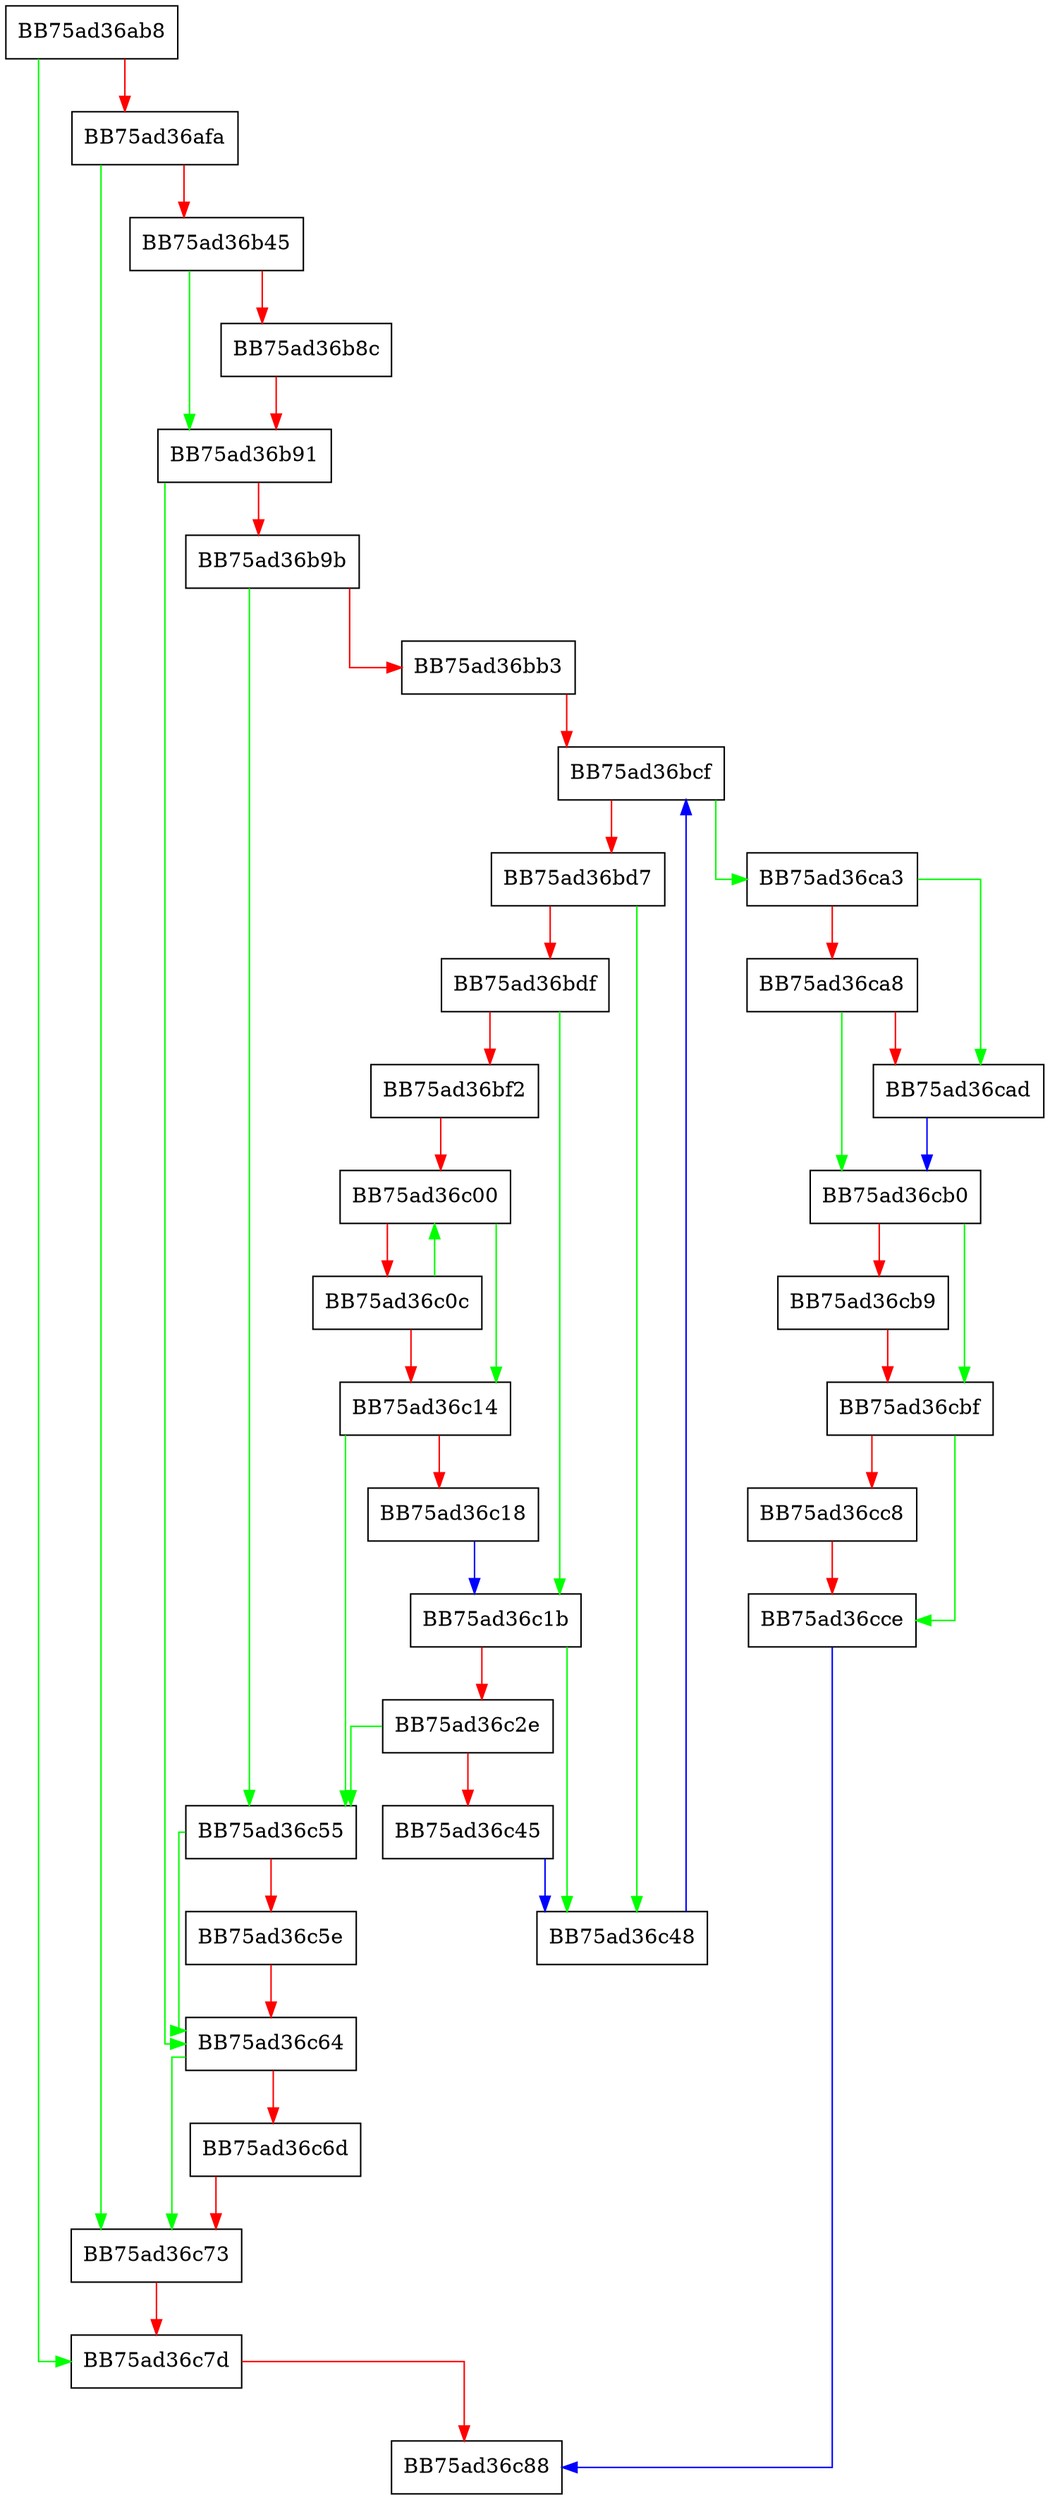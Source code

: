 digraph hasVSInfoDetails {
  node [shape="box"];
  graph [splines=ortho];
  BB75ad36ab8 -> BB75ad36c7d [color="green"];
  BB75ad36ab8 -> BB75ad36afa [color="red"];
  BB75ad36afa -> BB75ad36c73 [color="green"];
  BB75ad36afa -> BB75ad36b45 [color="red"];
  BB75ad36b45 -> BB75ad36b91 [color="green"];
  BB75ad36b45 -> BB75ad36b8c [color="red"];
  BB75ad36b8c -> BB75ad36b91 [color="red"];
  BB75ad36b91 -> BB75ad36c64 [color="green"];
  BB75ad36b91 -> BB75ad36b9b [color="red"];
  BB75ad36b9b -> BB75ad36c55 [color="green"];
  BB75ad36b9b -> BB75ad36bb3 [color="red"];
  BB75ad36bb3 -> BB75ad36bcf [color="red"];
  BB75ad36bcf -> BB75ad36ca3 [color="green"];
  BB75ad36bcf -> BB75ad36bd7 [color="red"];
  BB75ad36bd7 -> BB75ad36c48 [color="green"];
  BB75ad36bd7 -> BB75ad36bdf [color="red"];
  BB75ad36bdf -> BB75ad36c1b [color="green"];
  BB75ad36bdf -> BB75ad36bf2 [color="red"];
  BB75ad36bf2 -> BB75ad36c00 [color="red"];
  BB75ad36c00 -> BB75ad36c14 [color="green"];
  BB75ad36c00 -> BB75ad36c0c [color="red"];
  BB75ad36c0c -> BB75ad36c00 [color="green"];
  BB75ad36c0c -> BB75ad36c14 [color="red"];
  BB75ad36c14 -> BB75ad36c55 [color="green"];
  BB75ad36c14 -> BB75ad36c18 [color="red"];
  BB75ad36c18 -> BB75ad36c1b [color="blue"];
  BB75ad36c1b -> BB75ad36c48 [color="green"];
  BB75ad36c1b -> BB75ad36c2e [color="red"];
  BB75ad36c2e -> BB75ad36c55 [color="green"];
  BB75ad36c2e -> BB75ad36c45 [color="red"];
  BB75ad36c45 -> BB75ad36c48 [color="blue"];
  BB75ad36c48 -> BB75ad36bcf [color="blue"];
  BB75ad36c55 -> BB75ad36c64 [color="green"];
  BB75ad36c55 -> BB75ad36c5e [color="red"];
  BB75ad36c5e -> BB75ad36c64 [color="red"];
  BB75ad36c64 -> BB75ad36c73 [color="green"];
  BB75ad36c64 -> BB75ad36c6d [color="red"];
  BB75ad36c6d -> BB75ad36c73 [color="red"];
  BB75ad36c73 -> BB75ad36c7d [color="red"];
  BB75ad36c7d -> BB75ad36c88 [color="red"];
  BB75ad36ca3 -> BB75ad36cad [color="green"];
  BB75ad36ca3 -> BB75ad36ca8 [color="red"];
  BB75ad36ca8 -> BB75ad36cb0 [color="green"];
  BB75ad36ca8 -> BB75ad36cad [color="red"];
  BB75ad36cad -> BB75ad36cb0 [color="blue"];
  BB75ad36cb0 -> BB75ad36cbf [color="green"];
  BB75ad36cb0 -> BB75ad36cb9 [color="red"];
  BB75ad36cb9 -> BB75ad36cbf [color="red"];
  BB75ad36cbf -> BB75ad36cce [color="green"];
  BB75ad36cbf -> BB75ad36cc8 [color="red"];
  BB75ad36cc8 -> BB75ad36cce [color="red"];
  BB75ad36cce -> BB75ad36c88 [color="blue"];
}